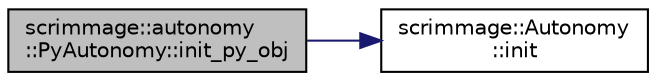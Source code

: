digraph "scrimmage::autonomy::PyAutonomy::init_py_obj"
{
 // LATEX_PDF_SIZE
  edge [fontname="Helvetica",fontsize="10",labelfontname="Helvetica",labelfontsize="10"];
  node [fontname="Helvetica",fontsize="10",shape=record];
  rankdir="LR";
  Node1 [label="scrimmage::autonomy\l::PyAutonomy::init_py_obj",height=0.2,width=0.4,color="black", fillcolor="grey75", style="filled", fontcolor="black",tooltip=" "];
  Node1 -> Node2 [color="midnightblue",fontsize="10",style="solid",fontname="Helvetica"];
  Node2 [label="scrimmage::Autonomy\l::init",height=0.2,width=0.4,color="black", fillcolor="white", style="filled",URL="$classscrimmage_1_1Autonomy.html#a2db7f633d6295aa0f409f88d0248ad6b",tooltip=" "];
}
